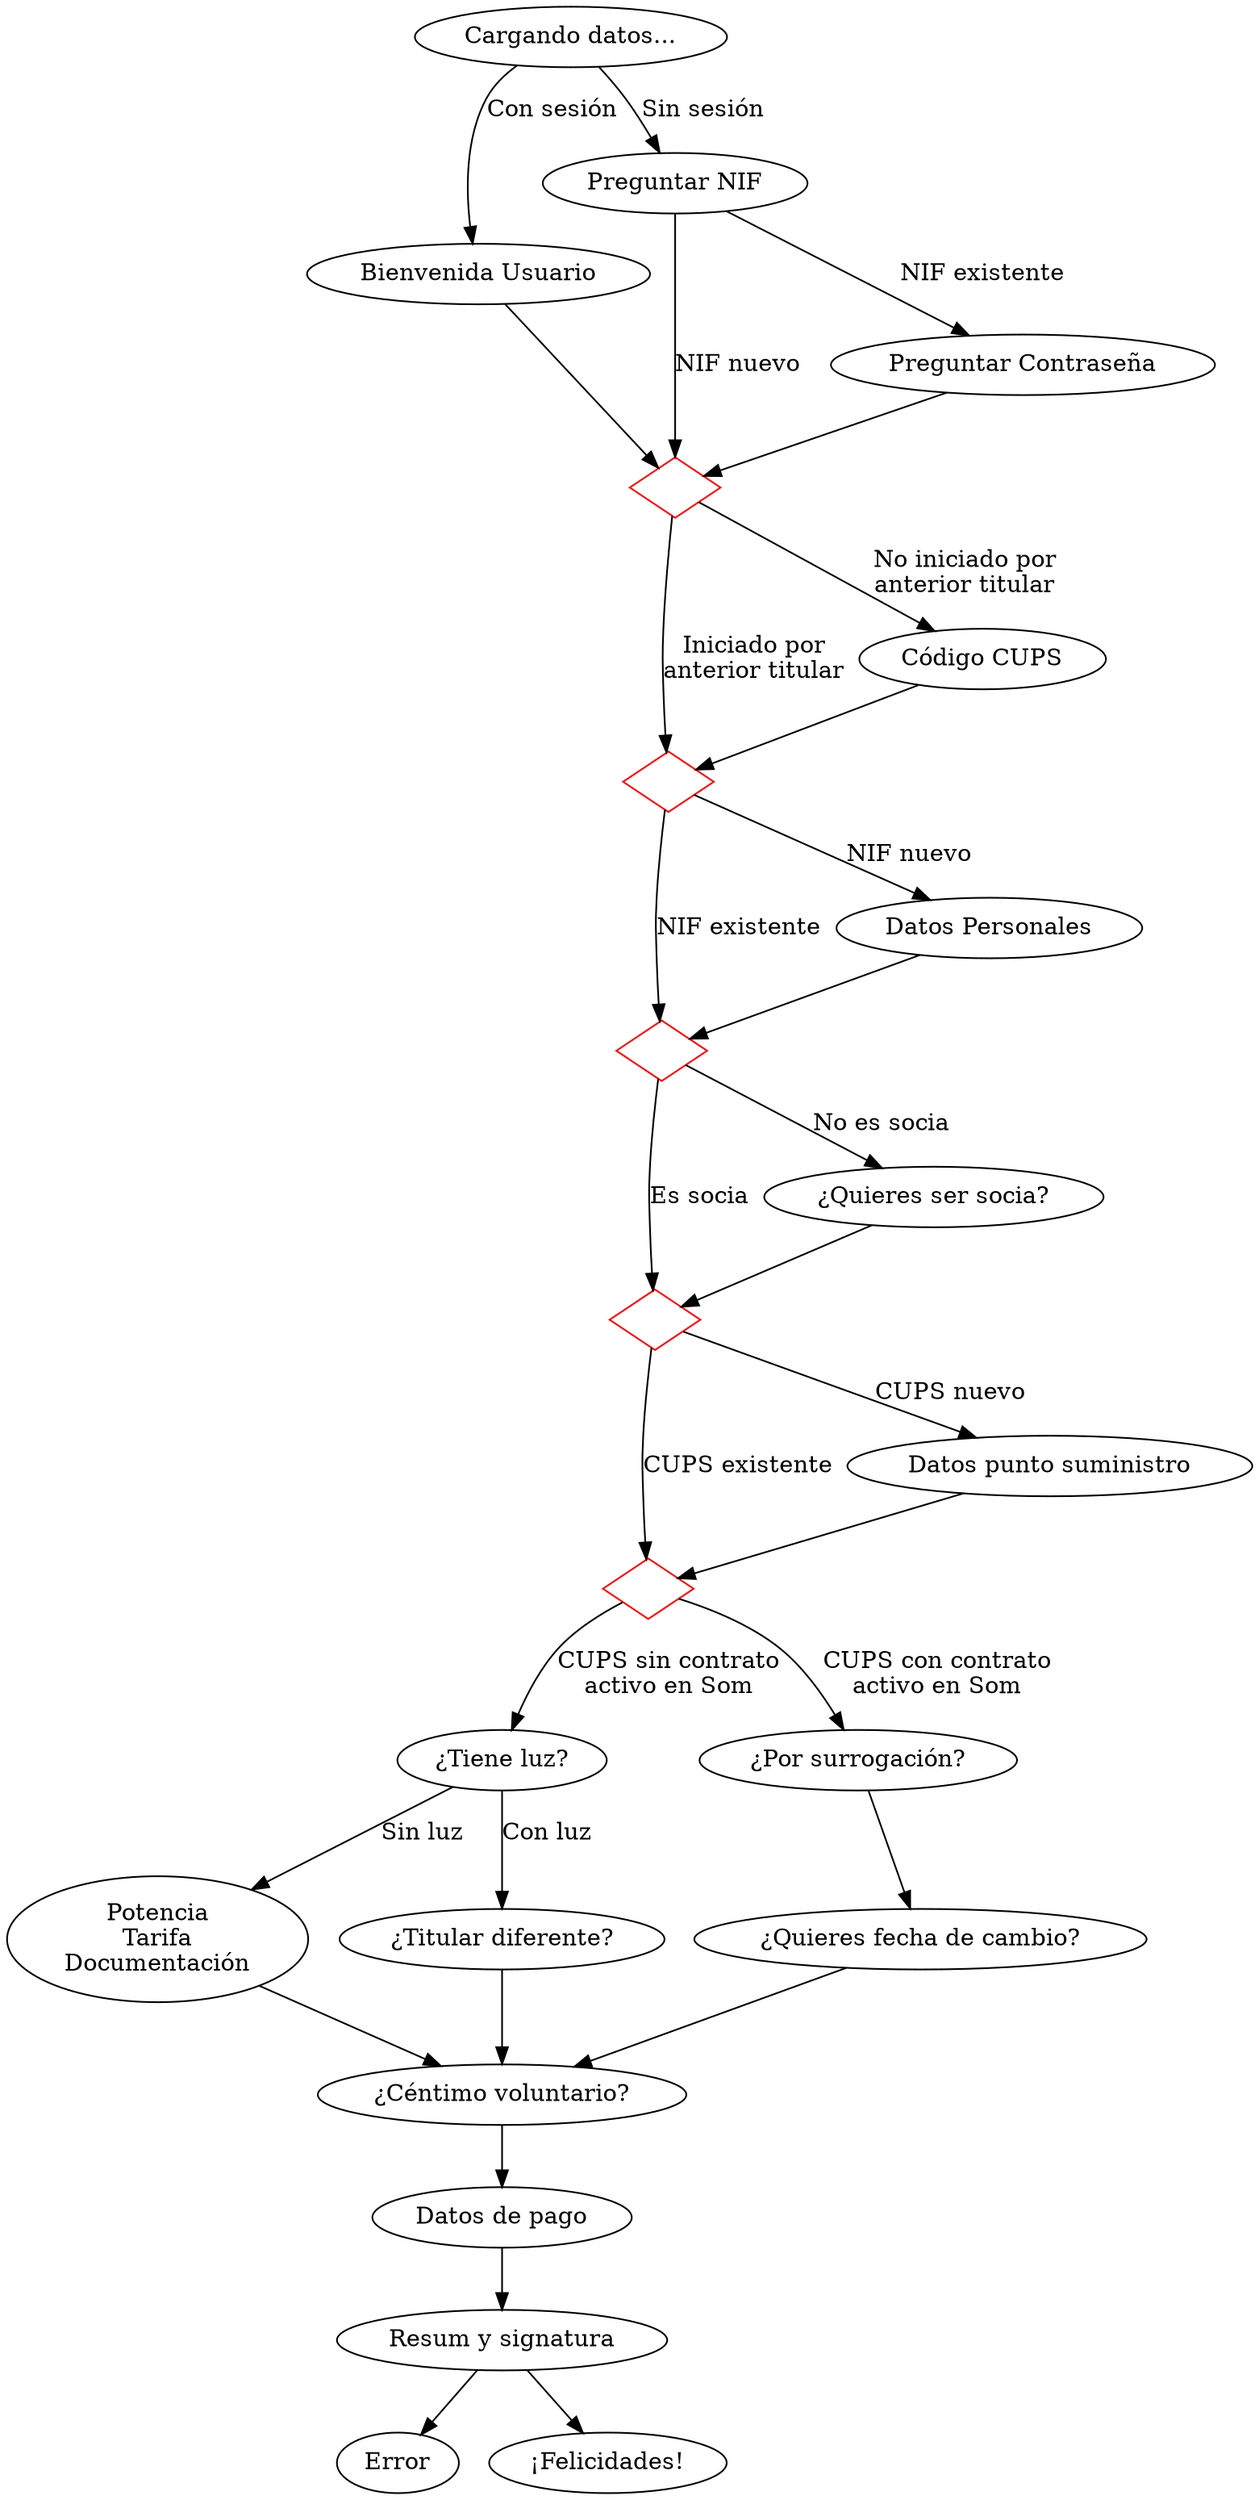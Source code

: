 digraph G {
    graph [layout=dot]
    
    UserIdentified [color=red, shape=diamond, label=""]
    CupsIdentified [color=red, shape=diamond, label=""]
    MembershipSolved [color=red, shape=diamond, label=""]
    CupsDataCompleted [color=red, shape=diamond, label=""]
    PersonalDataCompleted [color=red, shape=diamond, label=""]

	Loading [label="Cargando datos..."]
	WelcomeUser [label="Bienvenida Usuario"]
	Nif [label="Preguntar NIF"]
	Password [label="Preguntar Contraseña"]
	PersonalData [label="Datos Personales"]
	CupsCode [label="Código CUPS"]
	BecomeMember [label="¿Quieres ser socia?"]
	CupsData [label="Datos punto suministro"]
	HasSupply [label="¿Tiene luz?"]
	Technical [label="Potencia\nTarifa\nDocumentación"]
	NewHolder [label="¿Titular diferente?"]
	Surrogation [label="¿Por surrogación?"]
	SwitchDate [label="¿Quieres fecha de cambio?"]
	VoluntaryCent [label="¿Céntimo voluntario?"]
	Payment [label="Datos de pago"]
	Summary [label="Resum y signatura"]
	Error [label="Error"]
	Success [label="¡Felicidades!"]

   
    Loading -> WelcomeUser [id="hasSession" label="Con sesión"]
    Loading -> Nif [id="noSession" label="Sin sesión"]
    Nif -> Password [id="existingVat" label="NIF existente"]
    Nif -> UserIdentified [id="newVat" label="NIF nuevo"]
    WelcomeUser -> UserIdentified
    Password -> UserIdentified
    UserIdentified -> CupsCode [id="noStartedByOldHolder" label="No iniciado por\nanterior titular"]
    CupsCode -> CupsIdentified
    UserIdentified -> CupsIdentified [id="startedByOldHolder" label="Iniciado por\nanterior titular"]
    CupsIdentified -> PersonalData [id="newVat2" label="NIF nuevo"]
	CupsIdentified -> PersonalDataCompleted [id="existingVat" label="NIF existente"]
    PersonalData -> PersonalDataCompleted
    PersonalDataCompleted -> BecomeMember [id="notMember" label="No es socia"]
    PersonalDataCompleted -> MembershipSolved [id="isMember" label="Es socia"]
    BecomeMember -> MembershipSolved
    MembershipSolved -> CupsData [id="newCups" label="CUPS nuevo"]
    MembershipSolved -> CupsDataCompleted [id="existingCups" label="CUPS existente"]
    CupsData -> CupsDataCompleted
    CupsDataCompleted -> HasSupply [id="noActiveCups" label="CUPS sin contrato\nactivo en Som"]
    CupsDataCompleted -> Surrogation [id="isActiveCups" label="CUPS con contrato\nactivo en Som"]
    HasSupply -> Technical [id=noSupply label="Sin luz"]
    Technical -> VoluntaryCent
    HasSupply -> NewHolder [id=hasSupply label="Con luz"]
    NewHolder -> VoluntaryCent
    Surrogation -> SwitchDate
    SwitchDate -> VoluntaryCent -> Payment -> Summary 
    Summary ->  Error
    Summary -> Success
} 
